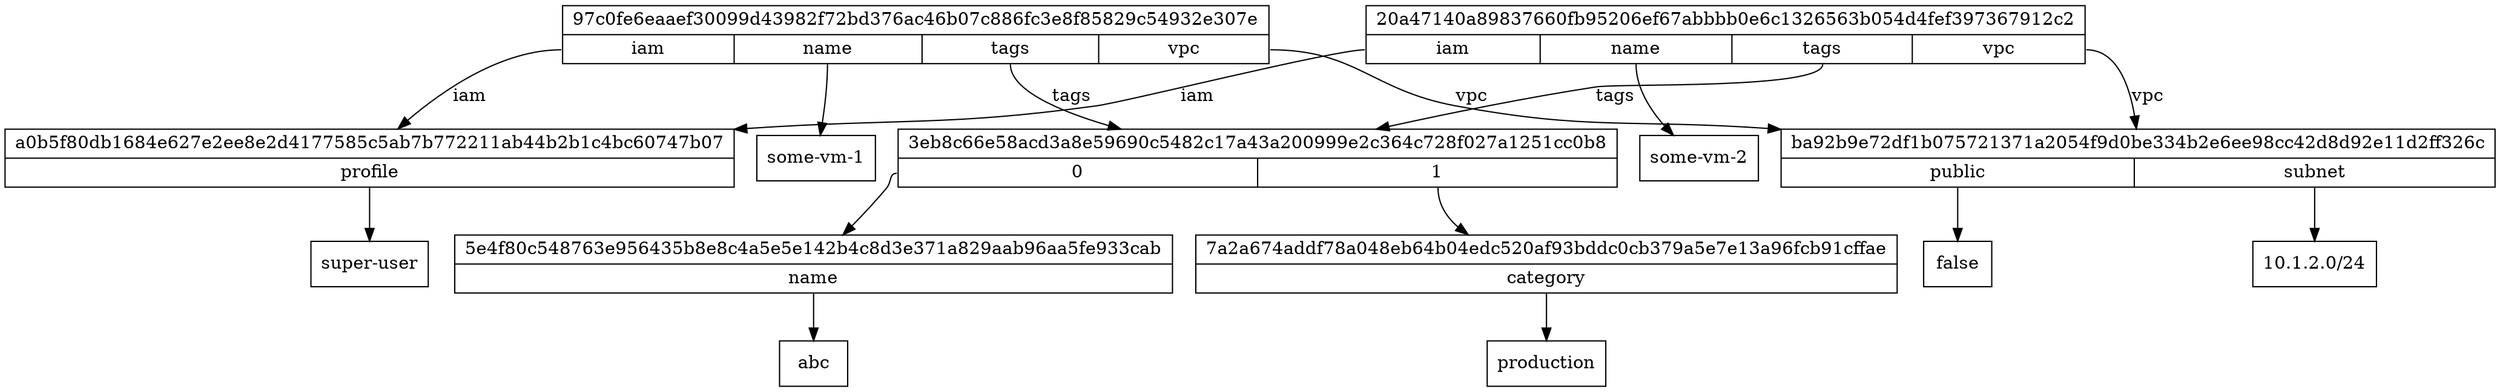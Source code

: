 digraph g {
  "97c0fe6eaaef30099d43982f72bd376ac46b07c886fc3e8f85829c54932e307e" [shape=record,label="{97c0fe6eaaef30099d43982f72bd376ac46b07c886fc3e8f85829c54932e307e|{<f0> iam|<f1> name|<f2> tags|<f3> vpc}}"];
  "97c0fe6eaaef30099d43982f72bd376ac46b07c886fc3e8f85829c54932e307e":f0 -> "a0b5f80db1684e627e2ee8e2d4177585c5ab7b772211ab44b2b1c4bc60747b07"[label="iam"];
  "a0b5f80db1684e627e2ee8e2d4177585c5ab7b772211ab44b2b1c4bc60747b07" [shape=record,label="{a0b5f80db1684e627e2ee8e2d4177585c5ab7b772211ab44b2b1c4bc60747b07|{<f0> profile}}"];
  "a0b5f80db1684e627e2ee8e2d4177585c5ab7b772211ab44b2b1c4bc60747b07":f0 -> "d761b775020614c19fc5f717c4d760eec7e045fdce450fd26d4e59a36024db3b";
  "d761b775020614c19fc5f717c4d760eec7e045fdce450fd26d4e59a36024db3b" [shape=record,label="super-user"];
  "97c0fe6eaaef30099d43982f72bd376ac46b07c886fc3e8f85829c54932e307e":f1 -> "a3ddf6c706f077b99600df22e54c38b9fef2f35071be155e91f5faac8a442665";
  "a3ddf6c706f077b99600df22e54c38b9fef2f35071be155e91f5faac8a442665" [shape=record,label="some-vm-1"];
  "97c0fe6eaaef30099d43982f72bd376ac46b07c886fc3e8f85829c54932e307e":f2 -> "3eb8c66e58acd3a8e59690c5482c17a43a200999e2c364c728f027a1251cc0b8"[label="tags"];
  "3eb8c66e58acd3a8e59690c5482c17a43a200999e2c364c728f027a1251cc0b8" [shape=record,label="{3eb8c66e58acd3a8e59690c5482c17a43a200999e2c364c728f027a1251cc0b8|{<f0> 0|<f1> 1}}"];
  "3eb8c66e58acd3a8e59690c5482c17a43a200999e2c364c728f027a1251cc0b8":f0 -> "5e4f80c548763e956435b8e8c4a5e5e142b4c8d3e371a829aab96aa5fe933cab";
  "5e4f80c548763e956435b8e8c4a5e5e142b4c8d3e371a829aab96aa5fe933cab" [shape=record,label="{5e4f80c548763e956435b8e8c4a5e5e142b4c8d3e371a829aab96aa5fe933cab|{<f0> name}}"];
  "5e4f80c548763e956435b8e8c4a5e5e142b4c8d3e371a829aab96aa5fe933cab":f0 -> "ba7816bf8f01cfea414140de5dae2223b00361a396177a9cb410ff61f20015ad";
  "ba7816bf8f01cfea414140de5dae2223b00361a396177a9cb410ff61f20015ad" [shape=record,label="abc"];
  "3eb8c66e58acd3a8e59690c5482c17a43a200999e2c364c728f027a1251cc0b8":f1 -> "7a2a674addf78a048eb64b04edc520af93bddc0cb379a5e7e13a96fcb91cffae";
  "7a2a674addf78a048eb64b04edc520af93bddc0cb379a5e7e13a96fcb91cffae" [shape=record,label="{7a2a674addf78a048eb64b04edc520af93bddc0cb379a5e7e13a96fcb91cffae|{<f0> category}}"];
  "7a2a674addf78a048eb64b04edc520af93bddc0cb379a5e7e13a96fcb91cffae":f0 -> "ab8e18ef4ebebeddc0b3152ce9c9006e14fc05242e3fc9ce32246ea6a9543074";
  "ab8e18ef4ebebeddc0b3152ce9c9006e14fc05242e3fc9ce32246ea6a9543074" [shape=record,label="production"];
  "97c0fe6eaaef30099d43982f72bd376ac46b07c886fc3e8f85829c54932e307e":f3 -> "ba92b9e72df1b075721371a2054f9d0be334b2e6ee98cc42d8d92e11d2ff326c"[label="vpc"];
  "ba92b9e72df1b075721371a2054f9d0be334b2e6ee98cc42d8d92e11d2ff326c" [shape=record,label="{ba92b9e72df1b075721371a2054f9d0be334b2e6ee98cc42d8d92e11d2ff326c|{<f0> public|<f1> subnet}}"];
  "ba92b9e72df1b075721371a2054f9d0be334b2e6ee98cc42d8d92e11d2ff326c":f0 -> "fcbcf165908dd18a9e49f7ff27810176db8e9f63b4352213741664245224f8aa";
  "fcbcf165908dd18a9e49f7ff27810176db8e9f63b4352213741664245224f8aa" [shape=record,label="false"];
  "ba92b9e72df1b075721371a2054f9d0be334b2e6ee98cc42d8d92e11d2ff326c":f1 -> "b6505bd0b0549aa15e178e69d1962b327856c97a3cdc3a3f806f957aa7a613e3";
  "b6505bd0b0549aa15e178e69d1962b327856c97a3cdc3a3f806f957aa7a613e3" [shape=record,label="10.1.2.0/24"];
  "20a47140a89837660fb95206ef67abbbb0e6c1326563b054d4fef397367912c2" [shape=record,label="{20a47140a89837660fb95206ef67abbbb0e6c1326563b054d4fef397367912c2|{<f0> iam|<f1> name|<f2> tags|<f3> vpc}}"];
  "20a47140a89837660fb95206ef67abbbb0e6c1326563b054d4fef397367912c2":f0 -> "a0b5f80db1684e627e2ee8e2d4177585c5ab7b772211ab44b2b1c4bc60747b07"[label="iam"];
  "20a47140a89837660fb95206ef67abbbb0e6c1326563b054d4fef397367912c2":f1 -> "0b2a36f3d7d0c530be7e1a06ad9832d59330d63c1124db2dbdf6951937561a1b";
  "0b2a36f3d7d0c530be7e1a06ad9832d59330d63c1124db2dbdf6951937561a1b" [shape=record,label="some-vm-2"];
  "20a47140a89837660fb95206ef67abbbb0e6c1326563b054d4fef397367912c2":f2 -> "3eb8c66e58acd3a8e59690c5482c17a43a200999e2c364c728f027a1251cc0b8"[label="tags"];
  "20a47140a89837660fb95206ef67abbbb0e6c1326563b054d4fef397367912c2":f3 -> "ba92b9e72df1b075721371a2054f9d0be334b2e6ee98cc42d8d92e11d2ff326c"[label="vpc"];
}
